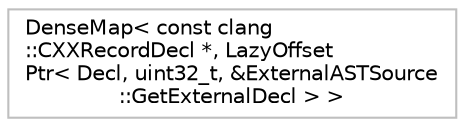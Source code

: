 digraph "Graphical Class Hierarchy"
{
 // LATEX_PDF_SIZE
  bgcolor="transparent";
  edge [fontname="Helvetica",fontsize="10",labelfontname="Helvetica",labelfontsize="10"];
  node [fontname="Helvetica",fontsize="10",shape=record];
  rankdir="LR";
  Node0 [label="DenseMap\< const clang\l::CXXRecordDecl *, LazyOffset\lPtr\< Decl, uint32_t, &ExternalASTSource\l::GetExternalDecl \> \>",height=0.2,width=0.4,color="grey75",tooltip=" "];
}
